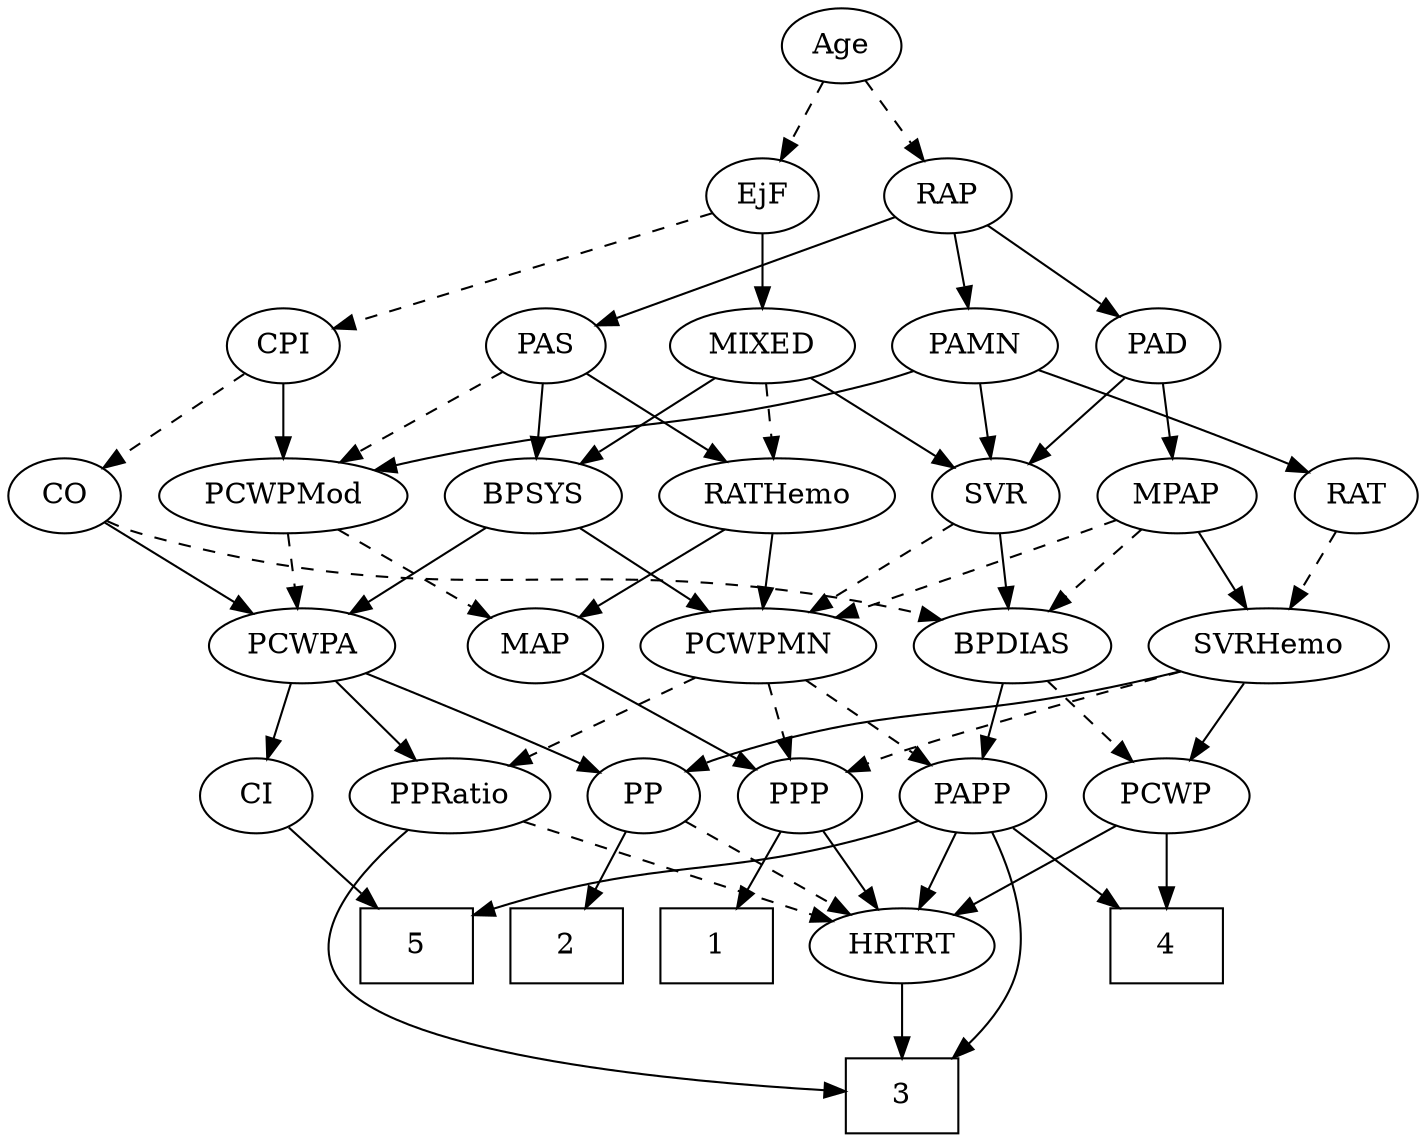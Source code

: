 strict digraph {
	graph [bb="0,0,620.3,540"];
	node [label="\N"];
	1	[height=0.5,
		pos="300,90",
		shape=box,
		width=0.75];
	2	[height=0.5,
		pos="228,90",
		shape=box,
		width=0.75];
	3	[height=0.5,
		pos="385,18",
		shape=box,
		width=0.75];
	4	[height=0.5,
		pos="508,90",
		shape=box,
		width=0.75];
	5	[height=0.5,
		pos="156,90",
		shape=box,
		width=0.75];
	Age	[height=0.5,
		pos="366,522",
		width=0.75];
	EjF	[height=0.5,
		pos="330,450",
		width=0.75];
	Age -> EjF	[pos="e,338.3,467.15 357.65,504.76 353.29,496.28 347.85,485.71 342.96,476.2",
		style=dashed];
	RAP	[height=0.5,
		pos="414,450",
		width=0.77632];
	Age -> RAP	[pos="e,403.15,466.82 376.89,505.12 382.97,496.26 390.66,485.04 397.46,475.12",
		style=dashed];
	MIXED	[height=0.5,
		pos="330,378",
		width=1.1193];
	EjF -> MIXED	[pos="e,330,396.1 330,431.7 330,423.98 330,414.71 330,406.11",
		style=solid];
	CPI	[height=0.5,
		pos="124,378",
		width=0.75];
	EjF -> CPI	[pos="e,147.67,387.04 306.37,440.97 269.76,428.53 199.2,404.55 157.39,390.35",
		style=dashed];
	PAD	[height=0.5,
		pos="508,378",
		width=0.79437];
	RAP -> PAD	[pos="e,490.08,392.35 431.68,435.83 445.77,425.34 465.71,410.49 481.68,398.6",
		style=solid];
	PAS	[height=0.5,
		pos="236,378",
		width=0.75];
	RAP -> PAS	[pos="e,258.71,387.93 390.73,439.85 359.38,427.52 303.43,405.52 268.1,391.62",
		style=solid];
	PAMN	[height=0.5,
		pos="425,378",
		width=1.011];
	RAP -> PAMN	[pos="e,422.29,396.28 416.66,432.05 417.87,424.35 419.34,415.03 420.7,406.36",
		style=solid];
	BPSYS	[height=0.5,
		pos="232,306",
		width=1.0471];
	MIXED -> BPSYS	[pos="e,252.08,321.35 309.22,362.15 294.99,352 275.96,338.4 260.35,327.25",
		style=solid];
	RATHemo	[height=0.5,
		pos="337,306",
		width=1.3721];
	MIXED -> RATHemo	[pos="e,335.29,324.1 331.73,359.7 332.5,351.98 333.43,342.71 334.29,334.11",
		style=dashed];
	SVR	[height=0.5,
		pos="432,306",
		width=0.77632];
	MIXED -> SVR	[pos="e,413.63,319.61 351.13,362.5 366.84,351.72 388.37,336.94 405.27,325.34",
		style=solid];
	MPAP	[height=0.5,
		pos="513,306",
		width=0.97491];
	PCWPMN	[height=0.5,
		pos="329,234",
		width=1.3902];
	MPAP -> PCWPMN	[pos="e,362.4,247.57 485.55,294.36 480.07,292.25 474.35,290.05 469,288 436.43,275.54 399.54,261.58 371.81,251.12",
		style=dashed];
	SVRHemo	[height=0.5,
		pos="549,234",
		width=1.3902];
	MPAP -> SVRHemo	[pos="e,540.28,251.96 521.53,288.41 525.73,280.25 530.89,270.22 535.59,261.07",
		style=solid];
	BPDIAS	[height=0.5,
		pos="439,234",
		width=1.1735];
	MPAP -> BPDIAS	[pos="e,455.54,250.64 496.94,289.81 487,280.4 474.04,268.14 462.9,257.61",
		style=dashed];
	PCWPA	[height=0.5,
		pos="128,234",
		width=1.1555];
	BPSYS -> PCWPA	[pos="e,149.73,249.63 210.95,290.83 195.79,280.63 175.11,266.71 158.19,255.32",
		style=solid];
	BPSYS -> PCWPMN	[pos="e,307.58,250.46 252.1,290.5 265.77,280.63 284.09,267.41 299.42,256.35",
		style=solid];
	PAD -> MPAP	[pos="e,511.78,324.1 509.24,359.7 509.79,351.98 510.45,342.71 511.06,334.11",
		style=solid];
	PAD -> SVR	[pos="e,447.47,321.25 492.25,362.5 481.48,352.58 467.03,339.26 454.98,328.16",
		style=solid];
	CO	[height=0.5,
		pos="27,306",
		width=0.75];
	CO -> PCWPA	[pos="e,106.96,249.59 45.057,292.49 59.842,282.24 81.062,267.53 98.337,255.56",
		style=solid];
	CO -> BPDIAS	[pos="e,408.28,246.4 47.487,293.9 52.444,291.62 57.812,289.47 63,288 202.84,248.43 246.05,283.15 388,252 391.43,251.25 394.96,250.35 398.47,\
249.36",
		style=dashed];
	PAS -> BPSYS	[pos="e,232.98,324.1 235.01,359.7 234.57,351.98 234.04,342.71 233.55,334.11",
		style=solid];
	PAS -> RATHemo	[pos="e,314.87,322.34 254.06,364.49 268.55,354.44 289.23,340.11 306.32,328.27",
		style=solid];
	PCWPMod	[height=0.5,
		pos="124,306",
		width=1.4443];
	PAS -> PCWPMod	[pos="e,148.18,322.11 217,365.13 200.55,354.84 176.38,339.74 156.81,327.5",
		style=dashed];
	RAT	[height=0.5,
		pos="593,306",
		width=0.75827];
	PAMN -> RAT	[pos="e,571.39,317.46 453.01,366.31 479.87,355.93 521.47,339.51 557,324 558.61,323.3 560.26,322.57 561.92,321.82",
		style=solid];
	PAMN -> SVR	[pos="e,430.29,324.1 426.73,359.7 427.5,351.98 428.43,342.71 429.29,334.11",
		style=solid];
	PAMN -> PCWPMod	[pos="e,162.26,318.22 397.52,365.98 391.48,363.8 385.07,361.67 379,360 294.45,336.72 270.43,343.79 185,324 180.84,323.04 176.54,321.98 \
172.24,320.87",
		style=solid];
	RATHemo -> PCWPMN	[pos="e,330.95,252.1 335.02,287.7 334.14,279.98 333.08,270.71 332.1,262.11",
		style=solid];
	MAP	[height=0.5,
		pos="230,234",
		width=0.84854];
	RATHemo -> MAP	[pos="e,249.68,247.88 314.05,289.98 297.73,279.31 275.72,264.91 258.31,253.52",
		style=solid];
	CPI -> CO	[pos="e,44.679,319.76 106.21,364.16 91.305,353.41 69.828,337.91 52.997,325.76",
		style=dashed];
	CPI -> PCWPMod	[pos="e,124,324.1 124,359.7 124,351.98 124,342.71 124,334.11",
		style=solid];
	RAT -> SVRHemo	[pos="e,559.56,251.8 583.02,289.12 577.71,280.68 571.07,270.1 565.06,260.55",
		style=dashed];
	SVR -> PCWPMN	[pos="e,351.36,250.19 413.11,292.16 398.27,282.08 377.3,267.83 360.01,256.08",
		style=dashed];
	SVR -> BPDIAS	[pos="e,437.29,252.1 433.73,287.7 434.5,279.98 435.43,270.71 436.29,262.11",
		style=solid];
	PCWPMod -> PCWPA	[pos="e,127.02,252.1 124.99,287.7 125.43,279.98 125.96,270.71 126.45,262.11",
		style=dashed];
	PCWPMod -> MAP	[pos="e,210.25,248.04 147,289.81 163.07,279.2 184.64,264.96 201.76,253.65",
		style=dashed];
	PP	[height=0.5,
		pos="274,162",
		width=0.75];
	PCWPA -> PP	[pos="e,252.61,173.26 154.78,220.16 179.85,208.14 217.29,190.19 243.5,177.62",
		style=solid];
	PPRatio	[height=0.5,
		pos="189,162",
		width=1.1013];
	PCWPA -> PPRatio	[pos="e,174.93,179.15 142.15,216.76 149.92,207.84 159.71,196.61 168.33,186.72",
		style=solid];
	CI	[height=0.5,
		pos="104,162",
		width=0.75];
	PCWPA -> CI	[pos="e,109.76,179.79 122.19,216.05 119.45,208.06 116.11,198.33 113.05,189.4",
		style=solid];
	PPP	[height=0.5,
		pos="346,162",
		width=0.75];
	PCWPMN -> PPP	[pos="e,341.8,180.28 333.12,216.05 335.01,208.26 337.3,198.82 339.42,190.08",
		style=dashed];
	PCWPMN -> PPRatio	[pos="e,214.59,175.79 301.01,219 278.74,207.87 247.49,192.25 223.65,180.33",
		style=dashed];
	PAPP	[height=0.5,
		pos="423,162",
		width=0.88464];
	PCWPMN -> PAPP	[pos="e,404.43,176.83 349.86,217.46 363.52,207.3 381.49,193.91 396.2,182.96",
		style=dashed];
	SVRHemo -> PP	[pos="e,294.59,173.77 511.99,221.83 504.73,219.78 497.15,217.74 490,216 410.73,196.69 387.46,205.61 310,180 308.08,179.37 306.13,178.65 \
304.18,177.89",
		style=solid];
	SVRHemo -> PPP	[pos="e,367.11,173.55 511.8,221.83 470.27,209.25 405.78,189.34 382,180 380.17,179.28 378.3,178.51 376.42,177.71",
		style=dashed];
	PCWP	[height=0.5,
		pos="508,162",
		width=0.97491];
	SVRHemo -> PCWP	[pos="e,517.83,179.79 539.08,216.05 534.24,207.8 528.33,197.7 522.96,188.54",
		style=solid];
	BPDIAS -> PCWP	[pos="e,492.88,178.34 454.66,217.12 463.87,207.77 475.67,195.79 485.83,185.49",
		style=dashed];
	BPDIAS -> PAPP	[pos="e,426.95,180.28 435.13,216.05 433.35,208.26 431.19,198.82 429.19,190.08",
		style=solid];
	MAP -> PPP	[pos="e,326.6,174.71 250.74,220.49 269.47,209.18 297.2,192.45 317.91,179.95",
		style=solid];
	PP -> 2	[pos="e,239.36,108.29 263.56,145.12 258.04,136.72 251.13,126.2 244.87,116.67",
		style=solid];
	HRTRT	[height=0.5,
		pos="385,90",
		width=1.1013];
	PP -> HRTRT	[pos="e,362.73,105.04 293.08,148.97 309.85,138.39 334.57,122.8 354.15,110.46",
		style=dashed];
	PPP -> 1	[pos="e,311.36,108.29 335.56,145.12 330.04,136.72 323.13,126.2 316.87,116.67",
		style=solid];
	PPP -> HRTRT	[pos="e,375.73,107.63 355.05,144.76 359.7,136.4 365.49,126.02 370.73,116.61",
		style=solid];
	PPRatio -> 3	[pos="e,357.7,20.238 162.67,148.53 147.16,139.62 128.88,126.02 120,108 112.93,93.648 109.86,84.373 120,72 148.38,37.387 281.65,24.928 \
347.7,20.827",
		style=solid];
	PPRatio -> HRTRT	[pos="e,354.77,101.8 219.2,150.22 253.01,138.14 307.94,118.52 345.22,105.21",
		style=dashed];
	PCWP -> 4	[pos="e,508,108.1 508,143.7 508,135.98 508,126.71 508,118.11",
		style=solid];
	PCWP -> HRTRT	[pos="e,408.67,104.47 485.44,148.16 466.38,137.32 438.86,121.65 417.44,109.46",
		style=solid];
	CI -> 5	[pos="e,143.03,108.46 115.54,145.46 121.84,136.99 129.79,126.29 136.97,116.61",
		style=solid];
	PAPP -> 3	[pos="e,407.15,36.125 429.73,144.33 436.09,125.98 443.36,95.921 434,72 429.8,61.279 422.31,51.427 414.42,43.201",
		style=solid];
	PAPP -> 4	[pos="e,487.22,108.11 440.2,146.83 451.45,137.57 466.41,125.25 479.42,114.53",
		style=solid];
	PAPP -> 5	[pos="e,183.22,104.73 399.02,150.09 393.5,147.85 387.61,145.68 382,144 302.62,120.3 275.68,133.52 192.79,107.79",
		style=solid];
	PAPP -> HRTRT	[pos="e,394.2,107.96 413.99,144.41 409.52,136.16 404,126.01 398.99,116.78",
		style=solid];
	HRTRT -> 3	[pos="e,385,36.104 385,71.697 385,63.983 385,54.712 385,46.112",
		style=solid];
}
